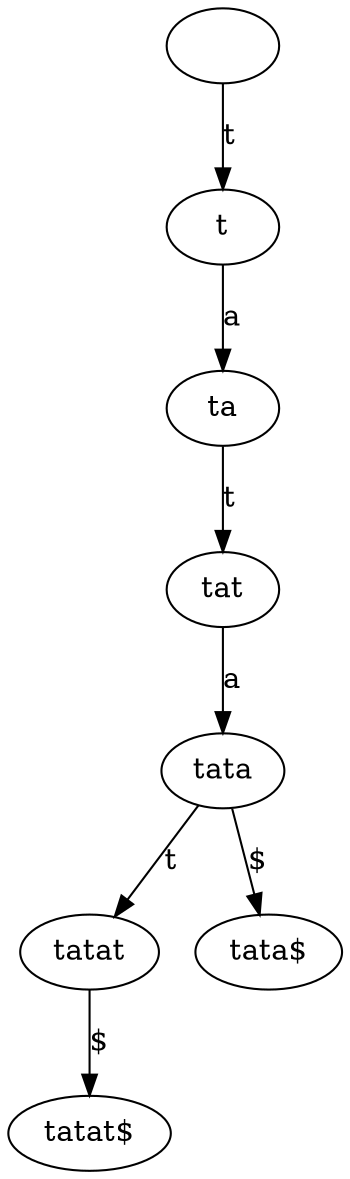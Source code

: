 // Suffix tree
digraph {
	"|" [label=""]
	"t|t" [label=t]
	"a|ta" [label=ta]
	"t|tat" [label=tat]
	"a|tata" [label=tata]
	"t|tatat" [label=tatat]
	"$|tatat$" [label="tatat$"]
	"t|tatat" -> "$|tatat$" [label="$"]
	"a|tata" -> "t|tatat" [label=t]
	"$|tata$" [label="tata$"]
	"a|tata" -> "$|tata$" [label="$"]
	"t|tat" -> "a|tata" [label=a]
	"a|ta" -> "t|tat" [label=t]
	"t|t" -> "a|ta" [label=a]
	"|" -> "t|t" [label=t]
}
